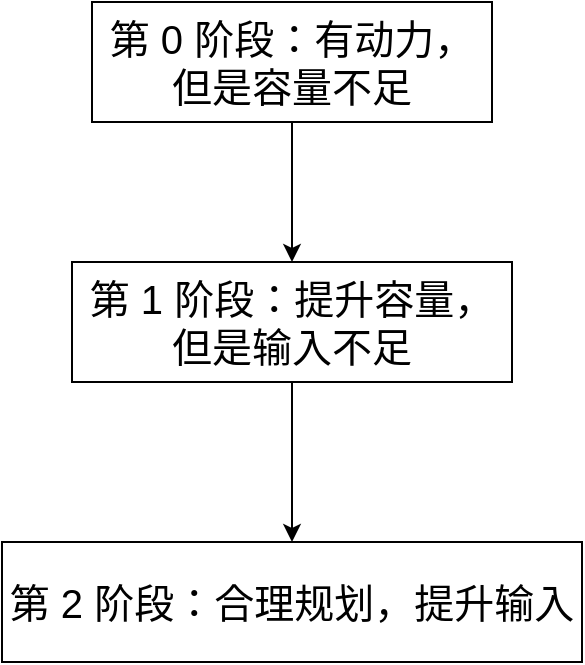 <mxfile version="12.2.2" type="device" pages="1"><diagram id="nMRXkxXX3bwD6NWLcjUi" name="Page-1"><mxGraphModel dx="1408" dy="829" grid="1" gridSize="10" guides="1" tooltips="1" connect="1" arrows="1" fold="1" page="1" pageScale="1" pageWidth="850" pageHeight="1100" math="0" shadow="0"><root><mxCell id="0"/><mxCell id="1" parent="0"/><mxCell id="ma77MNv5t4qChSRfNK0C-4" style="edgeStyle=orthogonalEdgeStyle;rounded=0;orthogonalLoop=1;jettySize=auto;html=1;exitX=0.5;exitY=1;exitDx=0;exitDy=0;entryX=0.5;entryY=0;entryDx=0;entryDy=0;" edge="1" parent="1" source="ma77MNv5t4qChSRfNK0C-1" target="ma77MNv5t4qChSRfNK0C-2"><mxGeometry relative="1" as="geometry"/></mxCell><mxCell id="ma77MNv5t4qChSRfNK0C-1" value="&lt;font style=&quot;font-size: 20px&quot;&gt;第 0 阶段：有动力，但是容量不足&lt;/font&gt;" style="rounded=0;whiteSpace=wrap;html=1;" vertex="1" parent="1"><mxGeometry x="360" y="230" width="200" height="60" as="geometry"/></mxCell><mxCell id="ma77MNv5t4qChSRfNK0C-5" style="edgeStyle=orthogonalEdgeStyle;rounded=0;orthogonalLoop=1;jettySize=auto;html=1;exitX=0.5;exitY=1;exitDx=0;exitDy=0;entryX=0.5;entryY=0;entryDx=0;entryDy=0;" edge="1" parent="1" source="ma77MNv5t4qChSRfNK0C-2" target="ma77MNv5t4qChSRfNK0C-3"><mxGeometry relative="1" as="geometry"/></mxCell><mxCell id="ma77MNv5t4qChSRfNK0C-2" value="&lt;font style=&quot;font-size: 20px&quot;&gt;第 1 阶段：提升容量，但是输入不足&lt;/font&gt;" style="rounded=0;whiteSpace=wrap;html=1;" vertex="1" parent="1"><mxGeometry x="350" y="360" width="220" height="60" as="geometry"/></mxCell><mxCell id="ma77MNv5t4qChSRfNK0C-3" value="&lt;font style=&quot;font-size: 20px&quot;&gt;第 2 阶段：合理规划，提升输入&lt;/font&gt;" style="rounded=0;whiteSpace=wrap;html=1;" vertex="1" parent="1"><mxGeometry x="315" y="500" width="290" height="60" as="geometry"/></mxCell></root></mxGraphModel></diagram></mxfile>
